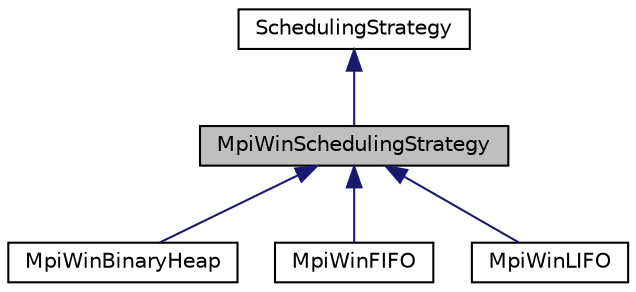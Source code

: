 digraph "MpiWinSchedulingStrategy"
{
  edge [fontname="Helvetica",fontsize="10",labelfontname="Helvetica",labelfontsize="10"];
  node [fontname="Helvetica",fontsize="10",shape=record];
  Node1 [label="MpiWinSchedulingStrategy",height=0.2,width=0.4,color="black", fillcolor="grey75", style="filled", fontcolor="black"];
  Node2 -> Node1 [dir="back",color="midnightblue",fontsize="10",style="solid"];
  Node2 [label="SchedulingStrategy",height=0.2,width=0.4,color="black", fillcolor="white", style="filled",URL="$d0/dc0/a00033.html"];
  Node1 -> Node3 [dir="back",color="midnightblue",fontsize="10",style="solid"];
  Node3 [label="MpiWinBinaryHeap",height=0.2,width=0.4,color="black", fillcolor="white", style="filled",URL="$dc/d3c/a00028.html"];
  Node1 -> Node4 [dir="back",color="midnightblue",fontsize="10",style="solid"];
  Node4 [label="MpiWinFIFO",height=0.2,width=0.4,color="black", fillcolor="white", style="filled",URL="$d5/d16/a00029.html"];
  Node1 -> Node5 [dir="back",color="midnightblue",fontsize="10",style="solid"];
  Node5 [label="MpiWinLIFO",height=0.2,width=0.4,color="black", fillcolor="white", style="filled",URL="$d5/d79/a00030.html"];
}
